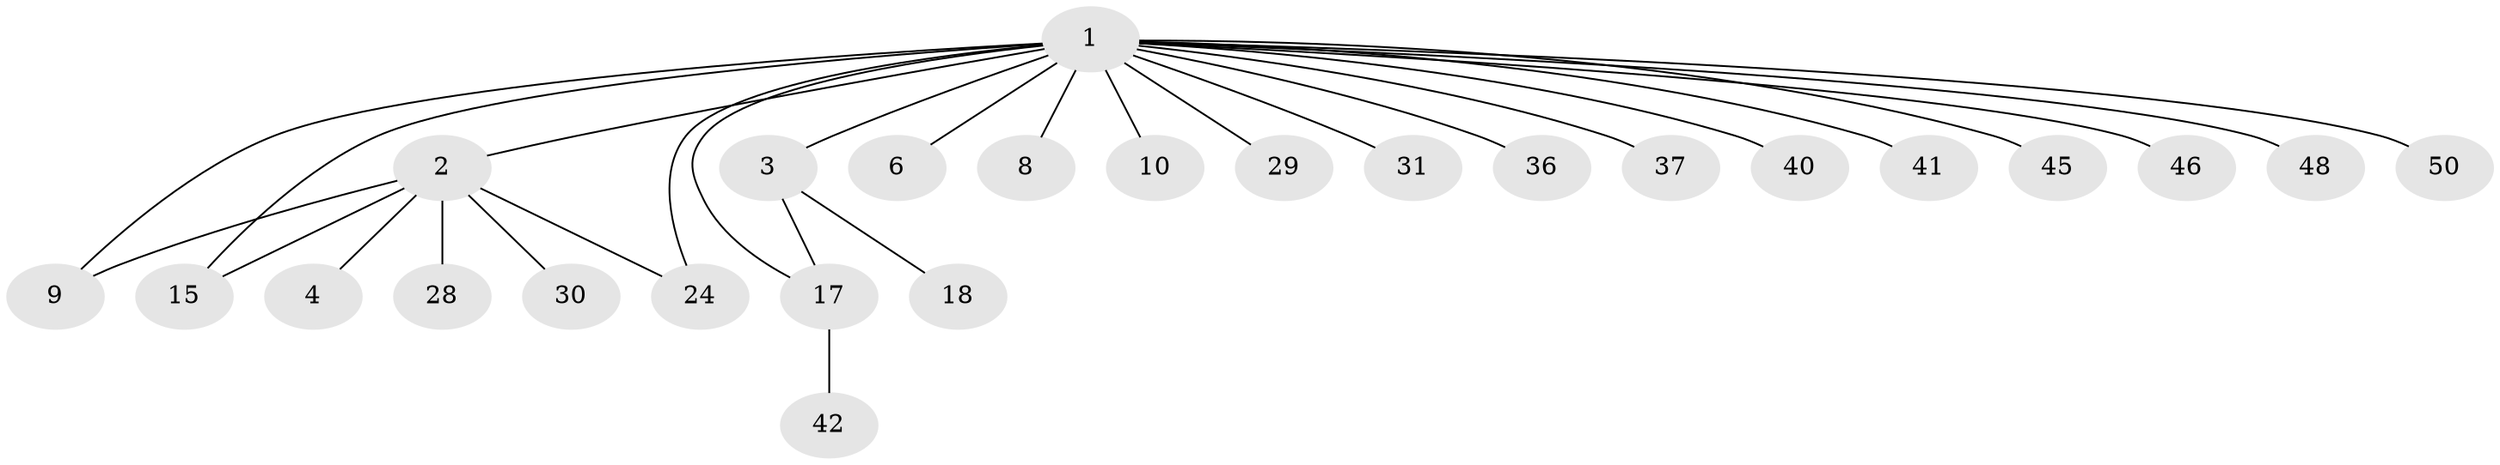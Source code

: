 // original degree distribution, {25: 0.02, 7: 0.04, 4: 0.04, 1: 0.68, 9: 0.02, 2: 0.12, 3: 0.08}
// Generated by graph-tools (version 1.1) at 2025/14/03/09/25 04:14:45]
// undirected, 25 vertices, 28 edges
graph export_dot {
graph [start="1"]
  node [color=gray90,style=filled];
  1 [super="+5+11+12+14"];
  2;
  3 [super="+43+33+16"];
  4;
  6 [super="+22"];
  8;
  9 [super="+20"];
  10;
  15 [super="+26"];
  17 [super="+19"];
  18;
  24;
  28;
  29;
  30;
  31;
  36;
  37;
  40;
  41;
  42;
  45;
  46;
  48;
  50;
  1 -- 2;
  1 -- 3 [weight=3];
  1 -- 6;
  1 -- 8;
  1 -- 10;
  1 -- 15 [weight=2];
  1 -- 17;
  1 -- 24;
  1 -- 29;
  1 -- 31;
  1 -- 36;
  1 -- 40;
  1 -- 41;
  1 -- 45;
  1 -- 48;
  1 -- 50;
  1 -- 9;
  1 -- 37;
  1 -- 46;
  2 -- 4;
  2 -- 9;
  2 -- 15;
  2 -- 24;
  2 -- 28;
  2 -- 30;
  3 -- 18;
  3 -- 17;
  17 -- 42;
}
